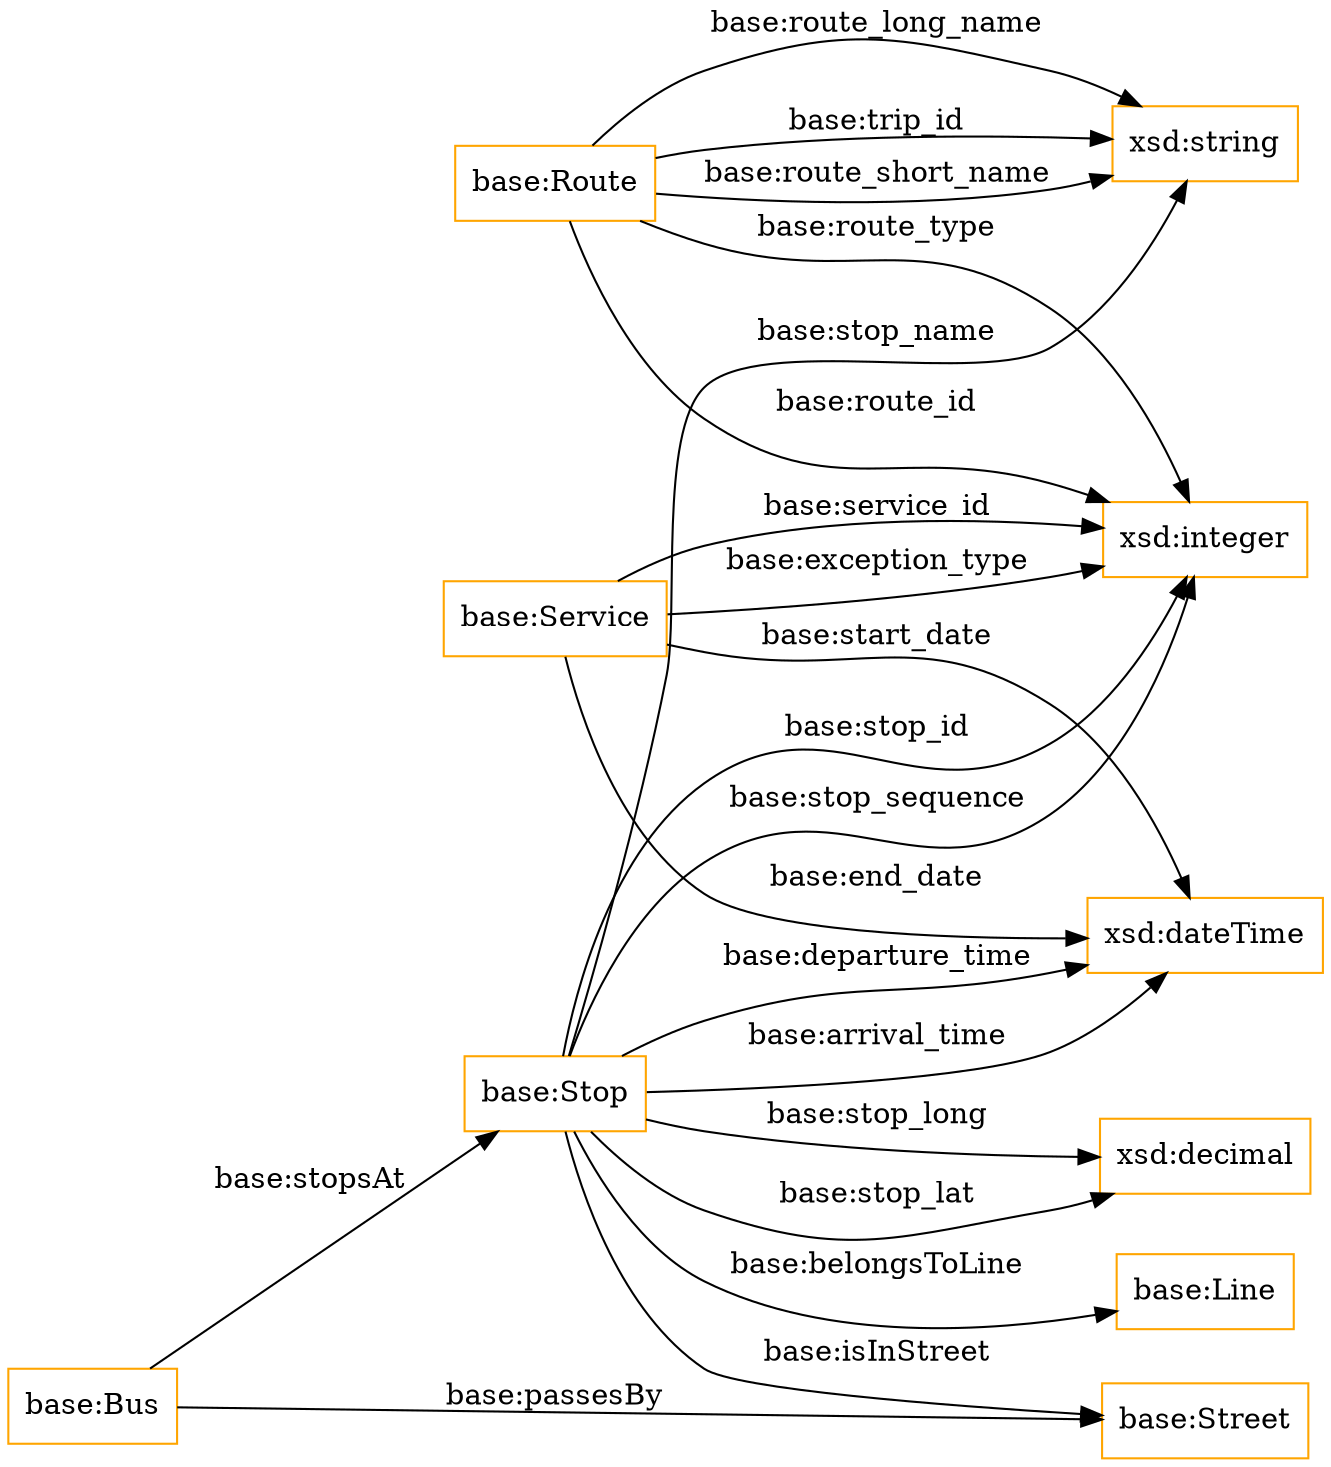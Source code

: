 digraph ar2dtool_diagram { 
rankdir=LR;
size="1501"
node [shape = rectangle, color="orange"]; "base:Street" "base:Stop" "base:Service" "base:Route" "base:Line" "base:Bus" ; /*classes style*/
	"base:Route" -> "xsd:string" [ label = "base:route_long_name" ];
	"base:Stop" -> "xsd:dateTime" [ label = "base:arrival_time" ];
	"base:Stop" -> "base:Line" [ label = "base:belongsToLine" ];
	"base:Stop" -> "xsd:decimal" [ label = "base:stop_lat" ];
	"base:Stop" -> "xsd:integer" [ label = "base:stop_sequence" ];
	"base:Service" -> "xsd:dateTime" [ label = "base:start_date" ];
	"base:Stop" -> "base:Street" [ label = "base:isInStreet" ];
	"base:Service" -> "xsd:integer" [ label = "base:exception_type" ];
	"base:Route" -> "xsd:string" [ label = "base:trip_id" ];
	"base:Stop" -> "xsd:string" [ label = "base:stop_name" ];
	"base:Stop" -> "xsd:dateTime" [ label = "base:departure_time" ];
	"base:Route" -> "xsd:string" [ label = "base:route_short_name" ];
	"base:Route" -> "xsd:integer" [ label = "base:route_type" ];
	"base:Service" -> "xsd:dateTime" [ label = "base:end_date" ];
	"base:Service" -> "xsd:integer" [ label = "base:service_id" ];
	"base:Bus" -> "base:Stop" [ label = "base:stopsAt" ];
	"base:Stop" -> "xsd:decimal" [ label = "base:stop_long" ];
	"base:Stop" -> "xsd:integer" [ label = "base:stop_id" ];
	"base:Bus" -> "base:Street" [ label = "base:passesBy" ];
	"base:Route" -> "xsd:integer" [ label = "base:route_id" ];

}
